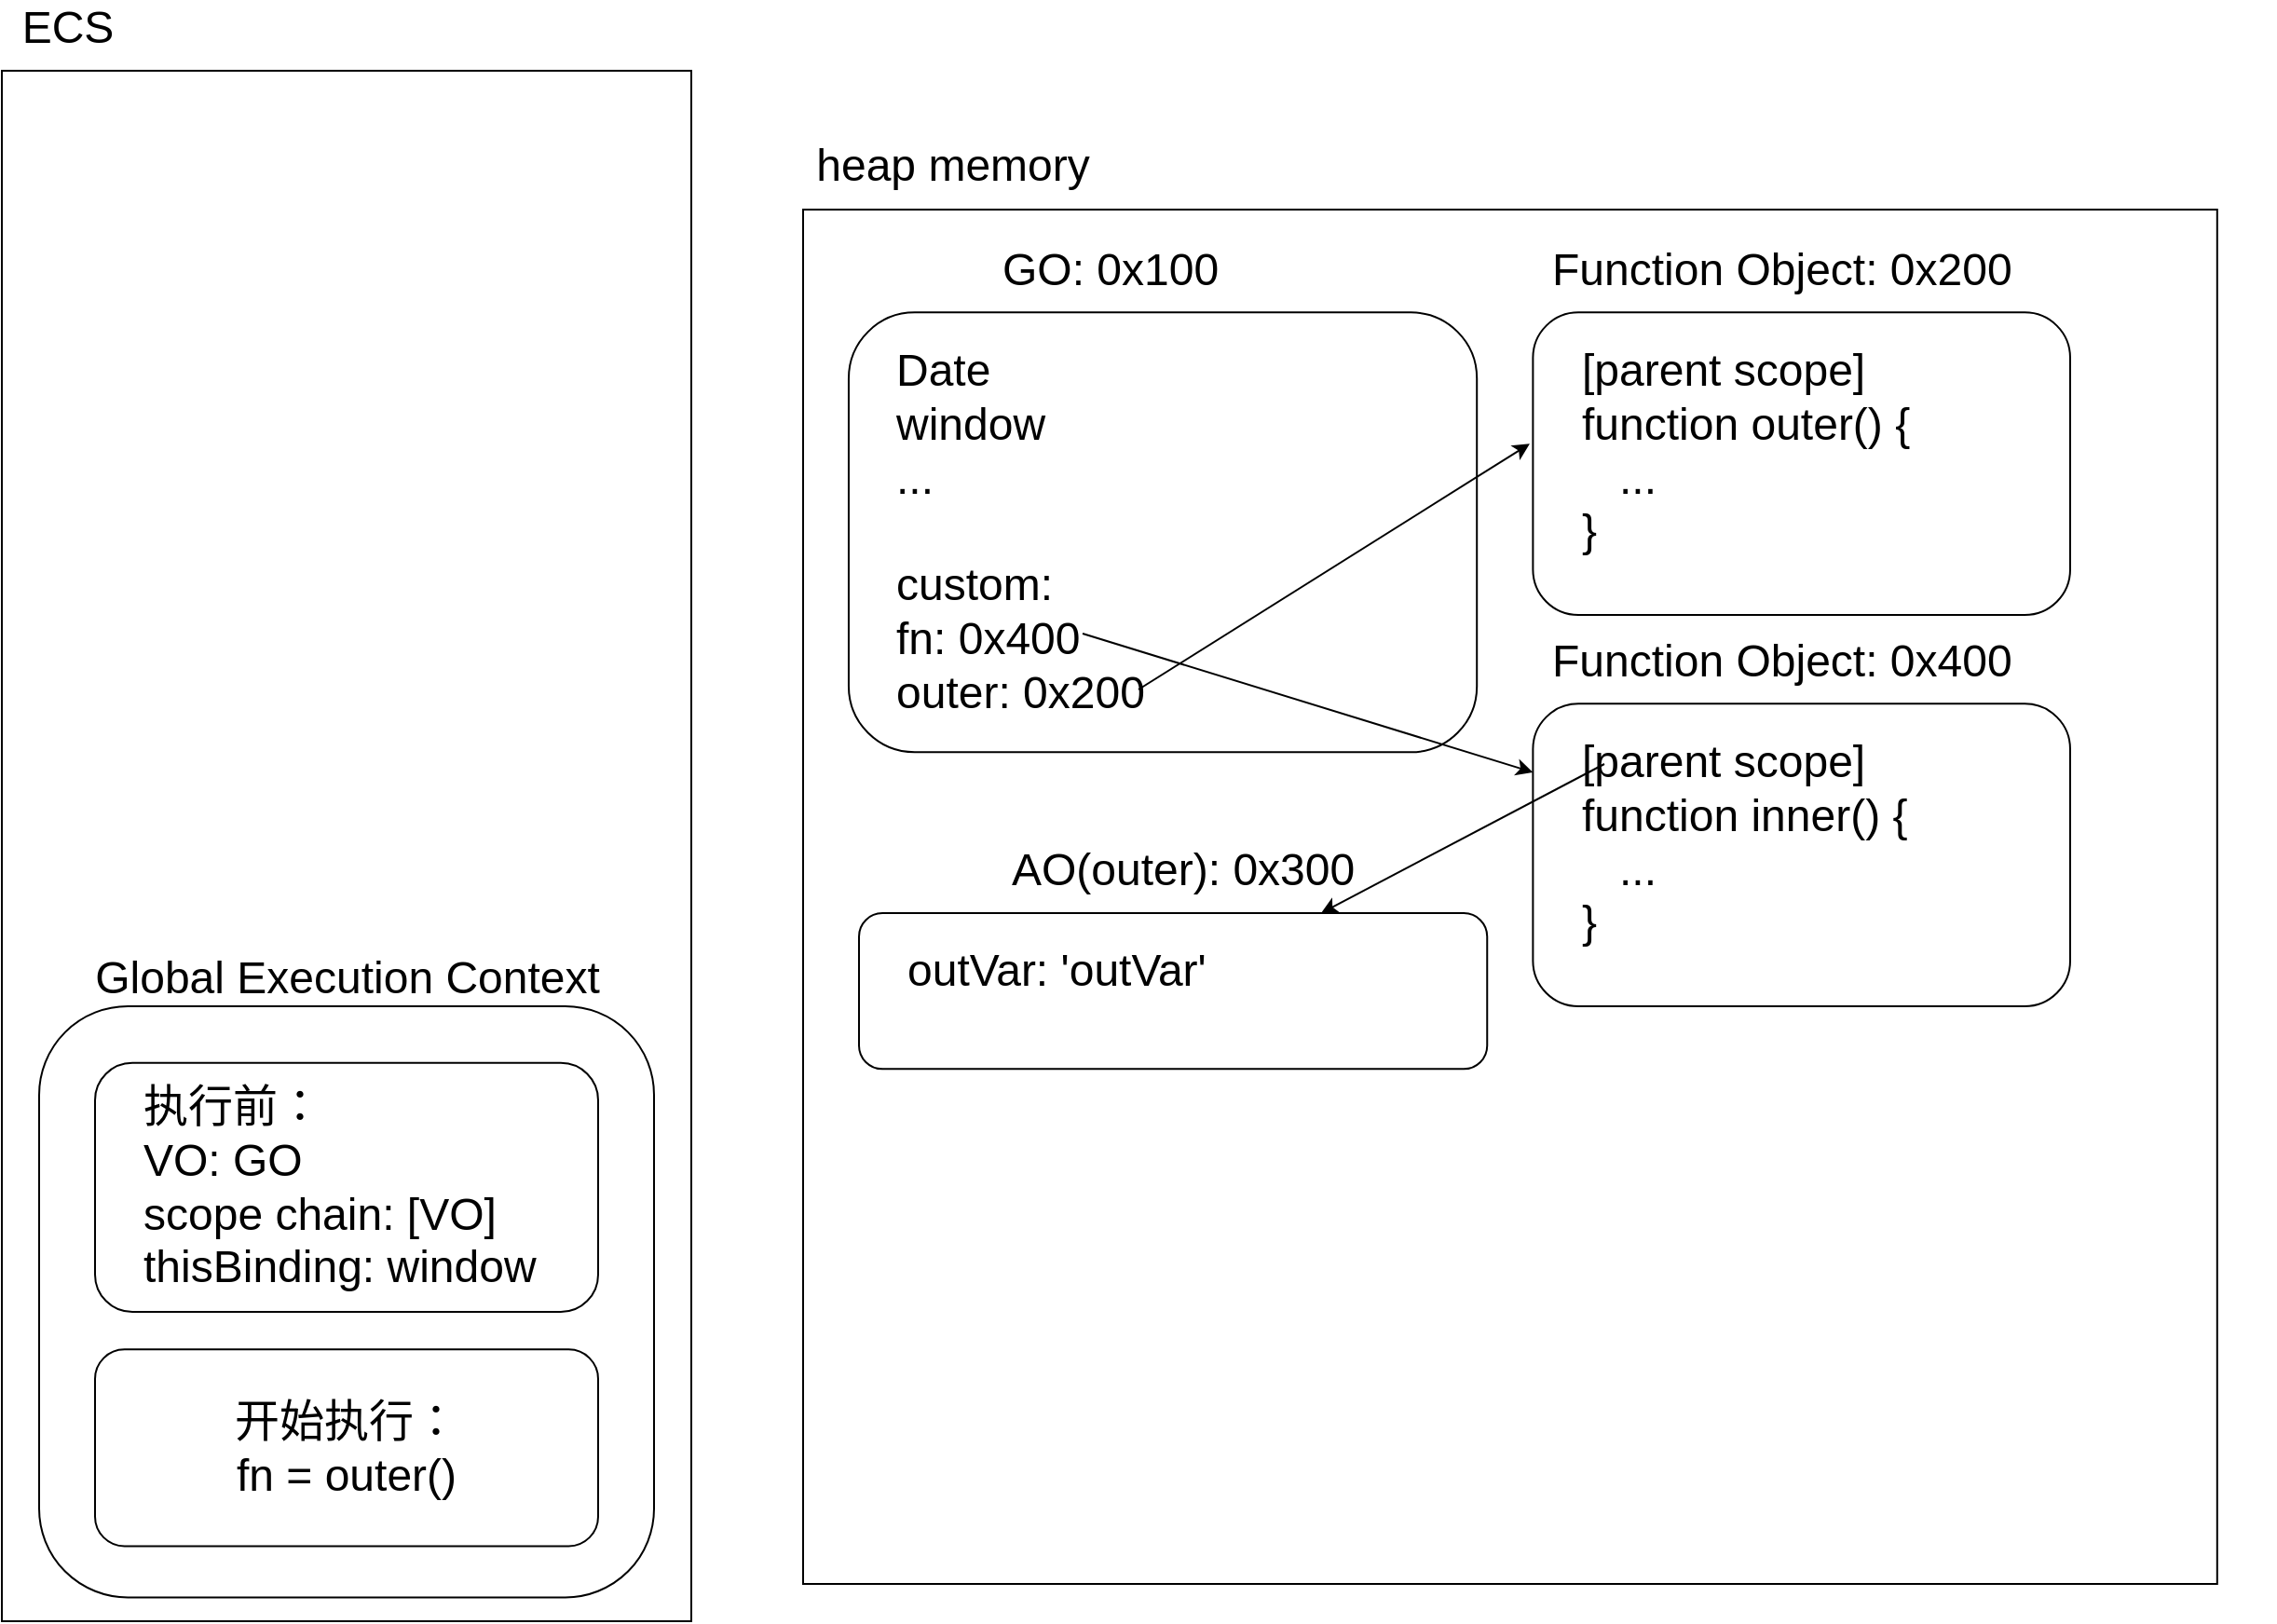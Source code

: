 <mxfile>
    <diagram id="cB0if2fMJngnFmRjd__N" name="第 1 页">
        <mxGraphModel dx="1992" dy="722" grid="1" gridSize="10" guides="1" tooltips="1" connect="1" arrows="1" fold="1" page="1" pageScale="1" pageWidth="827" pageHeight="1169" math="0" shadow="0">
            <root>
                <mxCell id="0"/>
                <mxCell id="1" parent="0"/>
                <mxCell id="8" value="" style="group" vertex="1" connectable="0" parent="1">
                    <mxGeometry x="-60" y="30" width="370" height="870" as="geometry"/>
                </mxCell>
                <mxCell id="3" value="" style="rounded=0;whiteSpace=wrap;html=1;" vertex="1" parent="8">
                    <mxGeometry y="37.97" width="370" height="832.03" as="geometry"/>
                </mxCell>
                <mxCell id="4" value="ECS" style="text;html=1;align=center;verticalAlign=middle;resizable=0;points=[];autosize=1;strokeColor=none;fillColor=none;fontSize=24;" vertex="1" parent="8">
                    <mxGeometry width="70" height="30" as="geometry"/>
                </mxCell>
                <mxCell id="19" value="" style="group" vertex="1" connectable="0" parent="8">
                    <mxGeometry x="20" y="510" width="330" height="360" as="geometry"/>
                </mxCell>
                <mxCell id="17" value="" style="group" vertex="1" connectable="0" parent="19">
                    <mxGeometry width="330" height="360" as="geometry"/>
                </mxCell>
                <mxCell id="15" value="Global Execution Context" style="text;html=1;align=center;verticalAlign=middle;resizable=0;points=[];autosize=1;strokeColor=none;fillColor=none;fontSize=24;" vertex="1" parent="17">
                    <mxGeometry x="20" y="0.0" width="290" height="30" as="geometry"/>
                </mxCell>
                <mxCell id="14" value="" style="rounded=1;whiteSpace=wrap;html=1;fontSize=24;" vertex="1" parent="19">
                    <mxGeometry y="30.001" width="330" height="317.209" as="geometry"/>
                </mxCell>
                <mxCell id="16" value="执行前：&lt;br&gt;VO: GO&lt;br&gt;scope chain: [VO]&lt;br&gt;thisBinding: window" style="rounded=1;whiteSpace=wrap;html=1;fontSize=24;align=left;spacingLeft=24;" vertex="1" parent="19">
                    <mxGeometry x="30" y="60.422" width="270" height="133.577" as="geometry"/>
                </mxCell>
                <mxCell id="18" value="开始执行：&lt;br&gt;fn = outer()" style="rounded=1;whiteSpace=wrap;html=1;fontSize=24;" vertex="1" parent="19">
                    <mxGeometry x="30" y="214.187" width="270" height="105.528" as="geometry"/>
                </mxCell>
                <mxCell id="9" value="" style="group" vertex="1" connectable="0" parent="1">
                    <mxGeometry x="370" y="103.64" width="790" height="776.36" as="geometry"/>
                </mxCell>
                <mxCell id="6" value="" style="rounded=0;whiteSpace=wrap;html=1;" vertex="1" parent="9">
                    <mxGeometry y="38.818" width="758.899" height="737.542" as="geometry"/>
                </mxCell>
                <mxCell id="7" value="heap memory" style="text;html=1;align=center;verticalAlign=middle;resizable=0;points=[];autosize=1;strokeColor=none;fillColor=none;fontSize=24;" vertex="1" parent="9">
                    <mxGeometry width="160" height="30" as="geometry"/>
                </mxCell>
                <mxCell id="13" value="" style="group" vertex="1" connectable="0" parent="9">
                    <mxGeometry x="24.481" y="56.36" width="349.363" height="322.36" as="geometry"/>
                </mxCell>
                <mxCell id="11" value="GO: 0x100" style="text;html=1;align=left;verticalAlign=middle;resizable=0;points=[];autosize=1;strokeColor=none;fillColor=none;fontSize=24;" vertex="1" parent="13">
                    <mxGeometry x="80.062" width="130" height="30" as="geometry"/>
                </mxCell>
                <mxCell id="10" value="Date&lt;br&gt;window&lt;br&gt;...&lt;br&gt;&lt;br&gt;custom:&lt;br&gt;fn: 0x400&lt;br&gt;outer: 0x200" style="rounded=1;whiteSpace=wrap;html=1;fontSize=24;align=left;verticalAlign=top;spacingTop=10;spacingLeft=24;" vertex="1" parent="9">
                    <mxGeometry x="24.48" y="94.04" width="337.12" height="235.96" as="geometry"/>
                </mxCell>
                <mxCell id="25" value="" style="group" vertex="1" connectable="0" parent="9">
                    <mxGeometry x="391.69" y="56.36" width="288.31" height="312.36" as="geometry"/>
                </mxCell>
                <mxCell id="24" value="[parent scope]&lt;br&gt;function outer() {&lt;br&gt;&amp;nbsp; &amp;nbsp;...&lt;br&gt;}" style="rounded=1;whiteSpace=wrap;html=1;fontSize=24;align=left;verticalAlign=top;spacingTop=10;spacingLeft=24;" vertex="1" parent="25">
                    <mxGeometry y="37.68" width="288.31" height="162.32" as="geometry"/>
                </mxCell>
                <mxCell id="23" value="Function Object: 0x200" style="text;html=1;align=left;verticalAlign=middle;resizable=0;points=[];autosize=1;strokeColor=none;fillColor=none;fontSize=24;" vertex="1" parent="25">
                    <mxGeometry x="8.07" width="260" height="30" as="geometry"/>
                </mxCell>
                <mxCell id="26" value="" style="endArrow=classic;html=1;fontSize=24;entryX=-0.006;entryY=0.434;entryDx=0;entryDy=0;entryPerimeter=0;" edge="1" parent="9" target="24">
                    <mxGeometry width="50" height="50" relative="1" as="geometry">
                        <mxPoint x="180" y="296.36" as="sourcePoint"/>
                        <mxPoint x="230" y="246.36" as="targetPoint"/>
                    </mxGeometry>
                </mxCell>
                <mxCell id="33" value="" style="group" vertex="1" connectable="0" parent="9">
                    <mxGeometry x="30" y="378.72" width="349.36" height="141.28" as="geometry"/>
                </mxCell>
                <mxCell id="34" value="AO(outer): 0x300" style="text;html=1;align=left;verticalAlign=middle;resizable=0;points=[];autosize=1;strokeColor=none;fillColor=none;fontSize=24;" vertex="1" parent="33">
                    <mxGeometry x="80.062" width="200" height="30" as="geometry"/>
                </mxCell>
                <mxCell id="35" value="outVar: 'outVar'" style="rounded=1;whiteSpace=wrap;html=1;fontSize=24;align=left;verticalAlign=top;spacingTop=10;spacingLeft=24;" vertex="1" parent="9">
                    <mxGeometry x="30" y="416.4" width="337.12" height="83.6" as="geometry"/>
                </mxCell>
                <mxCell id="37" value="[parent scope]&lt;br&gt;function inner() {&lt;br&gt;&amp;nbsp; &amp;nbsp;...&lt;br&gt;}" style="rounded=1;whiteSpace=wrap;html=1;fontSize=24;align=left;verticalAlign=top;spacingTop=10;spacingLeft=24;" vertex="1" parent="9">
                    <mxGeometry x="391.69" y="304.04" width="288.31" height="162.32" as="geometry"/>
                </mxCell>
                <mxCell id="38" value="Function Object: 0x400" style="text;html=1;align=left;verticalAlign=middle;resizable=0;points=[];autosize=1;strokeColor=none;fillColor=none;fontSize=24;" vertex="1" parent="9">
                    <mxGeometry x="399.76" y="266.36" width="260" height="30" as="geometry"/>
                </mxCell>
                <mxCell id="39" value="" style="endArrow=classic;html=1;fontSize=24;" edge="1" parent="9" target="35">
                    <mxGeometry width="50" height="50" relative="1" as="geometry">
                        <mxPoint x="430" y="336.36" as="sourcePoint"/>
                        <mxPoint x="480" y="286.36" as="targetPoint"/>
                    </mxGeometry>
                </mxCell>
                <mxCell id="40" value="" style="endArrow=classic;html=1;fontSize=24;" edge="1" parent="9" target="37">
                    <mxGeometry width="50" height="50" relative="1" as="geometry">
                        <mxPoint x="150" y="266.36" as="sourcePoint"/>
                        <mxPoint x="200" y="216.36" as="targetPoint"/>
                    </mxGeometry>
                </mxCell>
            </root>
        </mxGraphModel>
    </diagram>
</mxfile>
